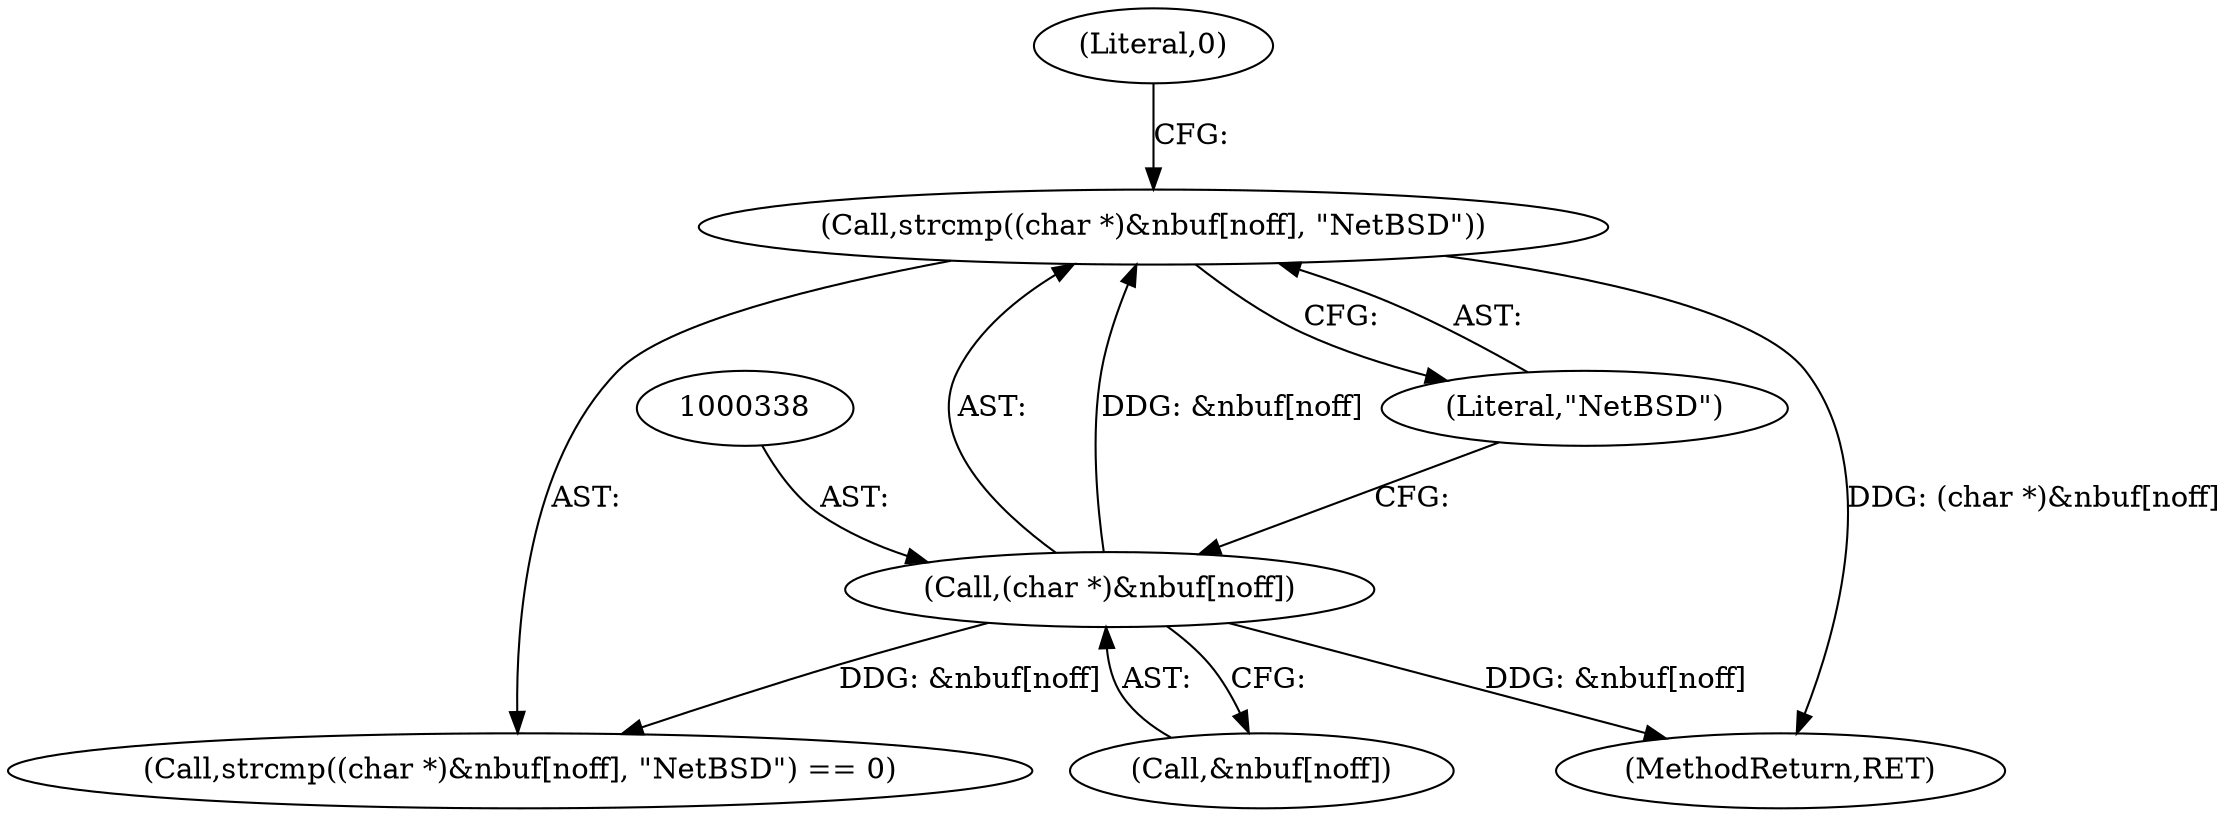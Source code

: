 digraph "0_file_65437cee25199dbd385fb35901bc0011e164276c@API" {
"1000336" [label="(Call,strcmp((char *)&nbuf[noff], \"NetBSD\"))"];
"1000337" [label="(Call,(char *)&nbuf[noff])"];
"1000335" [label="(Call,strcmp((char *)&nbuf[noff], \"NetBSD\") == 0)"];
"1000343" [label="(Literal,\"NetBSD\")"];
"1000336" [label="(Call,strcmp((char *)&nbuf[noff], \"NetBSD\"))"];
"1000344" [label="(Literal,0)"];
"1000337" [label="(Call,(char *)&nbuf[noff])"];
"1000448" [label="(MethodReturn,RET)"];
"1000339" [label="(Call,&nbuf[noff])"];
"1000336" -> "1000335"  [label="AST: "];
"1000336" -> "1000343"  [label="CFG: "];
"1000337" -> "1000336"  [label="AST: "];
"1000343" -> "1000336"  [label="AST: "];
"1000344" -> "1000336"  [label="CFG: "];
"1000336" -> "1000448"  [label="DDG: (char *)&nbuf[noff]"];
"1000337" -> "1000336"  [label="DDG: &nbuf[noff]"];
"1000337" -> "1000339"  [label="CFG: "];
"1000338" -> "1000337"  [label="AST: "];
"1000339" -> "1000337"  [label="AST: "];
"1000343" -> "1000337"  [label="CFG: "];
"1000337" -> "1000448"  [label="DDG: &nbuf[noff]"];
"1000337" -> "1000335"  [label="DDG: &nbuf[noff]"];
}
